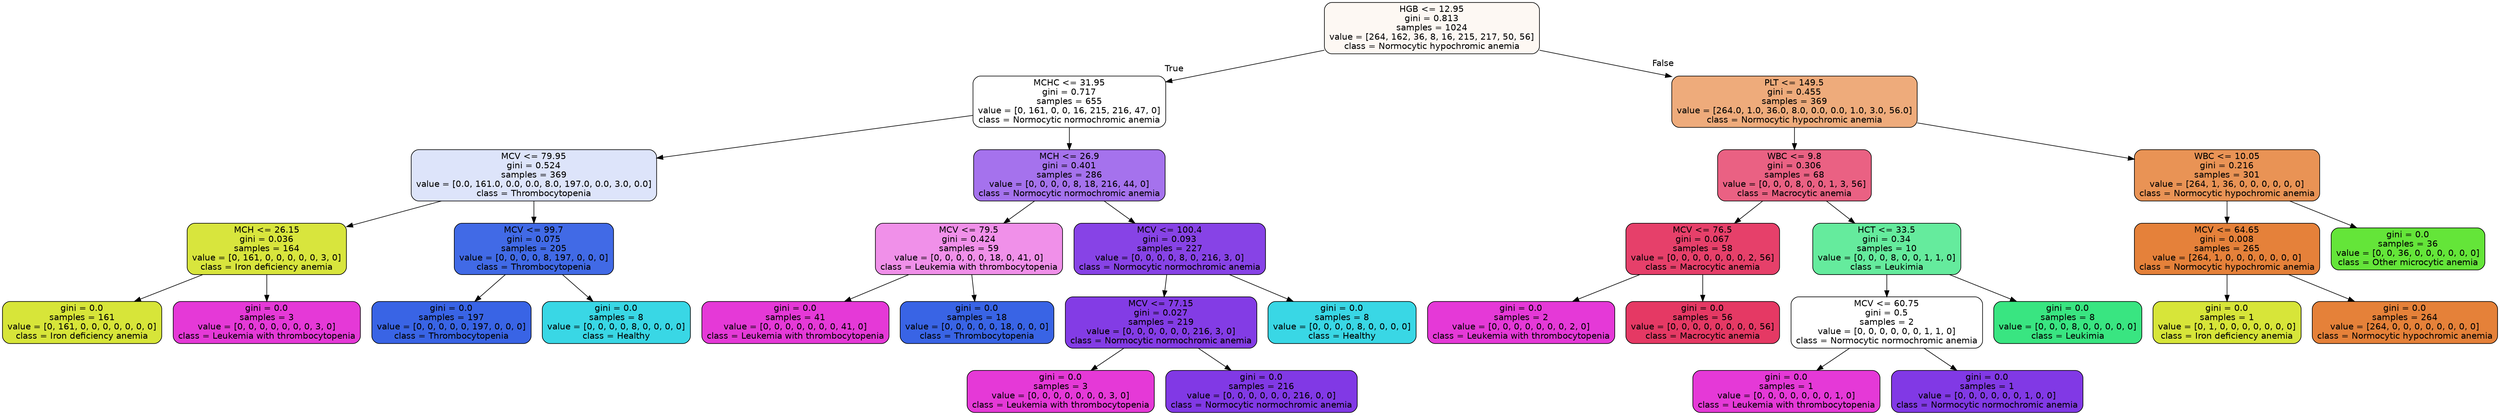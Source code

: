 digraph Tree {
node [shape=box, style="filled, rounded", color="black", fontname="helvetica"] ;
edge [fontname="helvetica"] ;
0 [label="HGB <= 12.95\ngini = 0.813\nsamples = 1024\nvalue = [264, 162, 36, 8, 16, 215, 217, 50, 56]\nclass = Normocytic hypochromic anemia", fillcolor="#fdf8f3"] ;
1 [label="MCHC <= 31.95\ngini = 0.717\nsamples = 655\nvalue = [0, 161, 0, 0, 16, 215, 216, 47, 0]\nclass = Normocytic normochromic anemia", fillcolor="#ffffff"] ;
0 -> 1 [labeldistance=2.5, labelangle=45, headlabel="True"] ;
2 [label="MCV <= 79.95\ngini = 0.524\nsamples = 369\nvalue = [0.0, 161.0, 0.0, 0.0, 8.0, 197.0, 0.0, 3.0, 0.0]\nclass = Thrombocytopenia", fillcolor="#dde4fa"] ;
1 -> 2 ;
3 [label="MCH <= 26.15\ngini = 0.036\nsamples = 164\nvalue = [0, 161, 0, 0, 0, 0, 0, 3, 0]\nclass = Iron deficiency anemia", fillcolor="#d8e53d"] ;
2 -> 3 ;
4 [label="gini = 0.0\nsamples = 161\nvalue = [0, 161, 0, 0, 0, 0, 0, 0, 0]\nclass = Iron deficiency anemia", fillcolor="#d7e539"] ;
3 -> 4 ;
5 [label="gini = 0.0\nsamples = 3\nvalue = [0, 0, 0, 0, 0, 0, 0, 3, 0]\nclass = Leukemia with thrombocytopenia", fillcolor="#e539d7"] ;
3 -> 5 ;
6 [label="MCV <= 99.7\ngini = 0.075\nsamples = 205\nvalue = [0, 0, 0, 0, 8, 197, 0, 0, 0]\nclass = Thrombocytopenia", fillcolor="#416ae6"] ;
2 -> 6 ;
7 [label="gini = 0.0\nsamples = 197\nvalue = [0, 0, 0, 0, 0, 197, 0, 0, 0]\nclass = Thrombocytopenia", fillcolor="#3964e5"] ;
6 -> 7 ;
8 [label="gini = 0.0\nsamples = 8\nvalue = [0, 0, 0, 0, 8, 0, 0, 0, 0]\nclass = Healthy", fillcolor="#39d7e5"] ;
6 -> 8 ;
9 [label="MCH <= 26.9\ngini = 0.401\nsamples = 286\nvalue = [0, 0, 0, 0, 8, 18, 216, 44, 0]\nclass = Normocytic normochromic anemia", fillcolor="#a572ed"] ;
1 -> 9 ;
10 [label="MCV <= 79.5\ngini = 0.424\nsamples = 59\nvalue = [0, 0, 0, 0, 0, 18, 0, 41, 0]\nclass = Leukemia with thrombocytopenia", fillcolor="#f090e9"] ;
9 -> 10 ;
11 [label="gini = 0.0\nsamples = 41\nvalue = [0, 0, 0, 0, 0, 0, 0, 41, 0]\nclass = Leukemia with thrombocytopenia", fillcolor="#e539d7"] ;
10 -> 11 ;
12 [label="gini = 0.0\nsamples = 18\nvalue = [0, 0, 0, 0, 0, 18, 0, 0, 0]\nclass = Thrombocytopenia", fillcolor="#3964e5"] ;
10 -> 12 ;
13 [label="MCV <= 100.4\ngini = 0.093\nsamples = 227\nvalue = [0, 0, 0, 0, 8, 0, 216, 3, 0]\nclass = Normocytic normochromic anemia", fillcolor="#8743e6"] ;
9 -> 13 ;
14 [label="MCV <= 77.15\ngini = 0.027\nsamples = 219\nvalue = [0, 0, 0, 0, 0, 0, 216, 3, 0]\nclass = Normocytic normochromic anemia", fillcolor="#833ce5"] ;
13 -> 14 ;
15 [label="gini = 0.0\nsamples = 3\nvalue = [0, 0, 0, 0, 0, 0, 0, 3, 0]\nclass = Leukemia with thrombocytopenia", fillcolor="#e539d7"] ;
14 -> 15 ;
16 [label="gini = 0.0\nsamples = 216\nvalue = [0, 0, 0, 0, 0, 0, 216, 0, 0]\nclass = Normocytic normochromic anemia", fillcolor="#8139e5"] ;
14 -> 16 ;
17 [label="gini = 0.0\nsamples = 8\nvalue = [0, 0, 0, 0, 8, 0, 0, 0, 0]\nclass = Healthy", fillcolor="#39d7e5"] ;
13 -> 17 ;
18 [label="PLT <= 149.5\ngini = 0.455\nsamples = 369\nvalue = [264.0, 1.0, 36.0, 8.0, 0.0, 0.0, 1.0, 3.0, 56.0]\nclass = Normocytic hypochromic anemia", fillcolor="#eeab7b"] ;
0 -> 18 [labeldistance=2.5, labelangle=-45, headlabel="False"] ;
19 [label="WBC <= 9.8\ngini = 0.306\nsamples = 68\nvalue = [0, 0, 0, 8, 0, 0, 1, 3, 56]\nclass = Macrocytic anemia", fillcolor="#ea6183"] ;
18 -> 19 ;
20 [label="MCV <= 76.5\ngini = 0.067\nsamples = 58\nvalue = [0, 0, 0, 0, 0, 0, 0, 2, 56]\nclass = Macrocytic anemia", fillcolor="#e6406a"] ;
19 -> 20 ;
21 [label="gini = 0.0\nsamples = 2\nvalue = [0, 0, 0, 0, 0, 0, 0, 2, 0]\nclass = Leukemia with thrombocytopenia", fillcolor="#e539d7"] ;
20 -> 21 ;
22 [label="gini = 0.0\nsamples = 56\nvalue = [0, 0, 0, 0, 0, 0, 0, 0, 56]\nclass = Macrocytic anemia", fillcolor="#e53964"] ;
20 -> 22 ;
23 [label="HCT <= 33.5\ngini = 0.34\nsamples = 10\nvalue = [0, 0, 0, 8, 0, 0, 1, 1, 0]\nclass = Leukimia", fillcolor="#65eb9d"] ;
19 -> 23 ;
24 [label="MCV <= 60.75\ngini = 0.5\nsamples = 2\nvalue = [0, 0, 0, 0, 0, 0, 1, 1, 0]\nclass = Normocytic normochromic anemia", fillcolor="#ffffff"] ;
23 -> 24 ;
25 [label="gini = 0.0\nsamples = 1\nvalue = [0, 0, 0, 0, 0, 0, 0, 1, 0]\nclass = Leukemia with thrombocytopenia", fillcolor="#e539d7"] ;
24 -> 25 ;
26 [label="gini = 0.0\nsamples = 1\nvalue = [0, 0, 0, 0, 0, 0, 1, 0, 0]\nclass = Normocytic normochromic anemia", fillcolor="#8139e5"] ;
24 -> 26 ;
27 [label="gini = 0.0\nsamples = 8\nvalue = [0, 0, 0, 8, 0, 0, 0, 0, 0]\nclass = Leukimia", fillcolor="#39e581"] ;
23 -> 27 ;
28 [label="WBC <= 10.05\ngini = 0.216\nsamples = 301\nvalue = [264, 1, 36, 0, 0, 0, 0, 0, 0]\nclass = Normocytic hypochromic anemia", fillcolor="#e99355"] ;
18 -> 28 ;
29 [label="MCV <= 64.65\ngini = 0.008\nsamples = 265\nvalue = [264, 1, 0, 0, 0, 0, 0, 0, 0]\nclass = Normocytic hypochromic anemia", fillcolor="#e5813a"] ;
28 -> 29 ;
30 [label="gini = 0.0\nsamples = 1\nvalue = [0, 1, 0, 0, 0, 0, 0, 0, 0]\nclass = Iron deficiency anemia", fillcolor="#d7e539"] ;
29 -> 30 ;
31 [label="gini = 0.0\nsamples = 264\nvalue = [264, 0, 0, 0, 0, 0, 0, 0, 0]\nclass = Normocytic hypochromic anemia", fillcolor="#e58139"] ;
29 -> 31 ;
32 [label="gini = 0.0\nsamples = 36\nvalue = [0, 0, 36, 0, 0, 0, 0, 0, 0]\nclass = Other microcytic anemia", fillcolor="#64e539"] ;
28 -> 32 ;
}